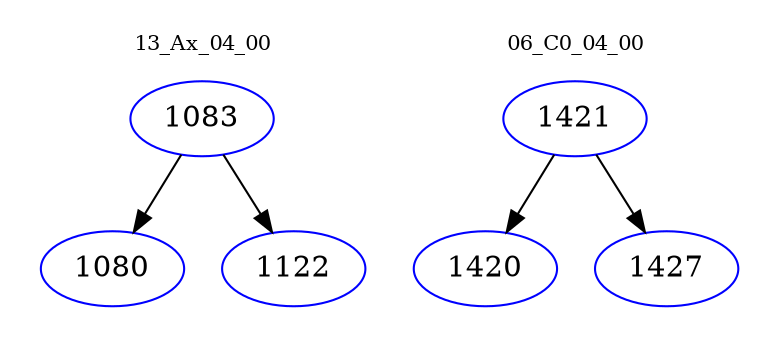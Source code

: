 digraph{
subgraph cluster_0 {
color = white
label = "13_Ax_04_00";
fontsize=10;
T0_1083 [label="1083", color="blue"]
T0_1083 -> T0_1080 [color="black"]
T0_1080 [label="1080", color="blue"]
T0_1083 -> T0_1122 [color="black"]
T0_1122 [label="1122", color="blue"]
}
subgraph cluster_1 {
color = white
label = "06_C0_04_00";
fontsize=10;
T1_1421 [label="1421", color="blue"]
T1_1421 -> T1_1420 [color="black"]
T1_1420 [label="1420", color="blue"]
T1_1421 -> T1_1427 [color="black"]
T1_1427 [label="1427", color="blue"]
}
}
